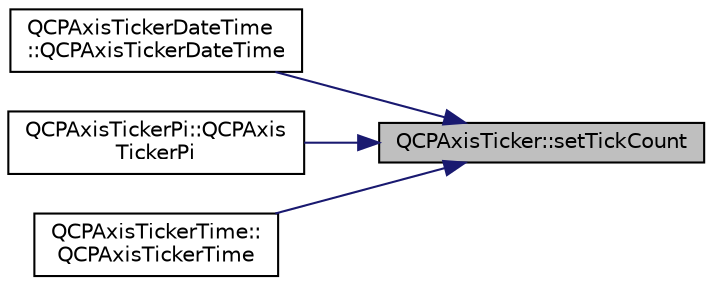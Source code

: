 digraph "QCPAxisTicker::setTickCount"
{
 // LATEX_PDF_SIZE
  edge [fontname="Helvetica",fontsize="10",labelfontname="Helvetica",labelfontsize="10"];
  node [fontname="Helvetica",fontsize="10",shape=record];
  rankdir="RL";
  Node1 [label="QCPAxisTicker::setTickCount",height=0.2,width=0.4,color="black", fillcolor="grey75", style="filled", fontcolor="black",tooltip=" "];
  Node1 -> Node2 [dir="back",color="midnightblue",fontsize="10",style="solid",fontname="Helvetica"];
  Node2 [label="QCPAxisTickerDateTime\l::QCPAxisTickerDateTime",height=0.2,width=0.4,color="black", fillcolor="white", style="filled",URL="$classQCPAxisTickerDateTime.html#a84cc5c6bbc7c99c1f9bd4b3a392e1b9d",tooltip=" "];
  Node1 -> Node3 [dir="back",color="midnightblue",fontsize="10",style="solid",fontname="Helvetica"];
  Node3 [label="QCPAxisTickerPi::QCPAxis\lTickerPi",height=0.2,width=0.4,color="black", fillcolor="white", style="filled",URL="$classQCPAxisTickerPi.html#aa0d7b7034055927c0f0077a2d713d7d0",tooltip=" "];
  Node1 -> Node4 [dir="back",color="midnightblue",fontsize="10",style="solid",fontname="Helvetica"];
  Node4 [label="QCPAxisTickerTime::\lQCPAxisTickerTime",height=0.2,width=0.4,color="black", fillcolor="white", style="filled",URL="$classQCPAxisTickerTime.html#a5145aac1d2117fdac411d9e8552cc41b",tooltip=" "];
}
